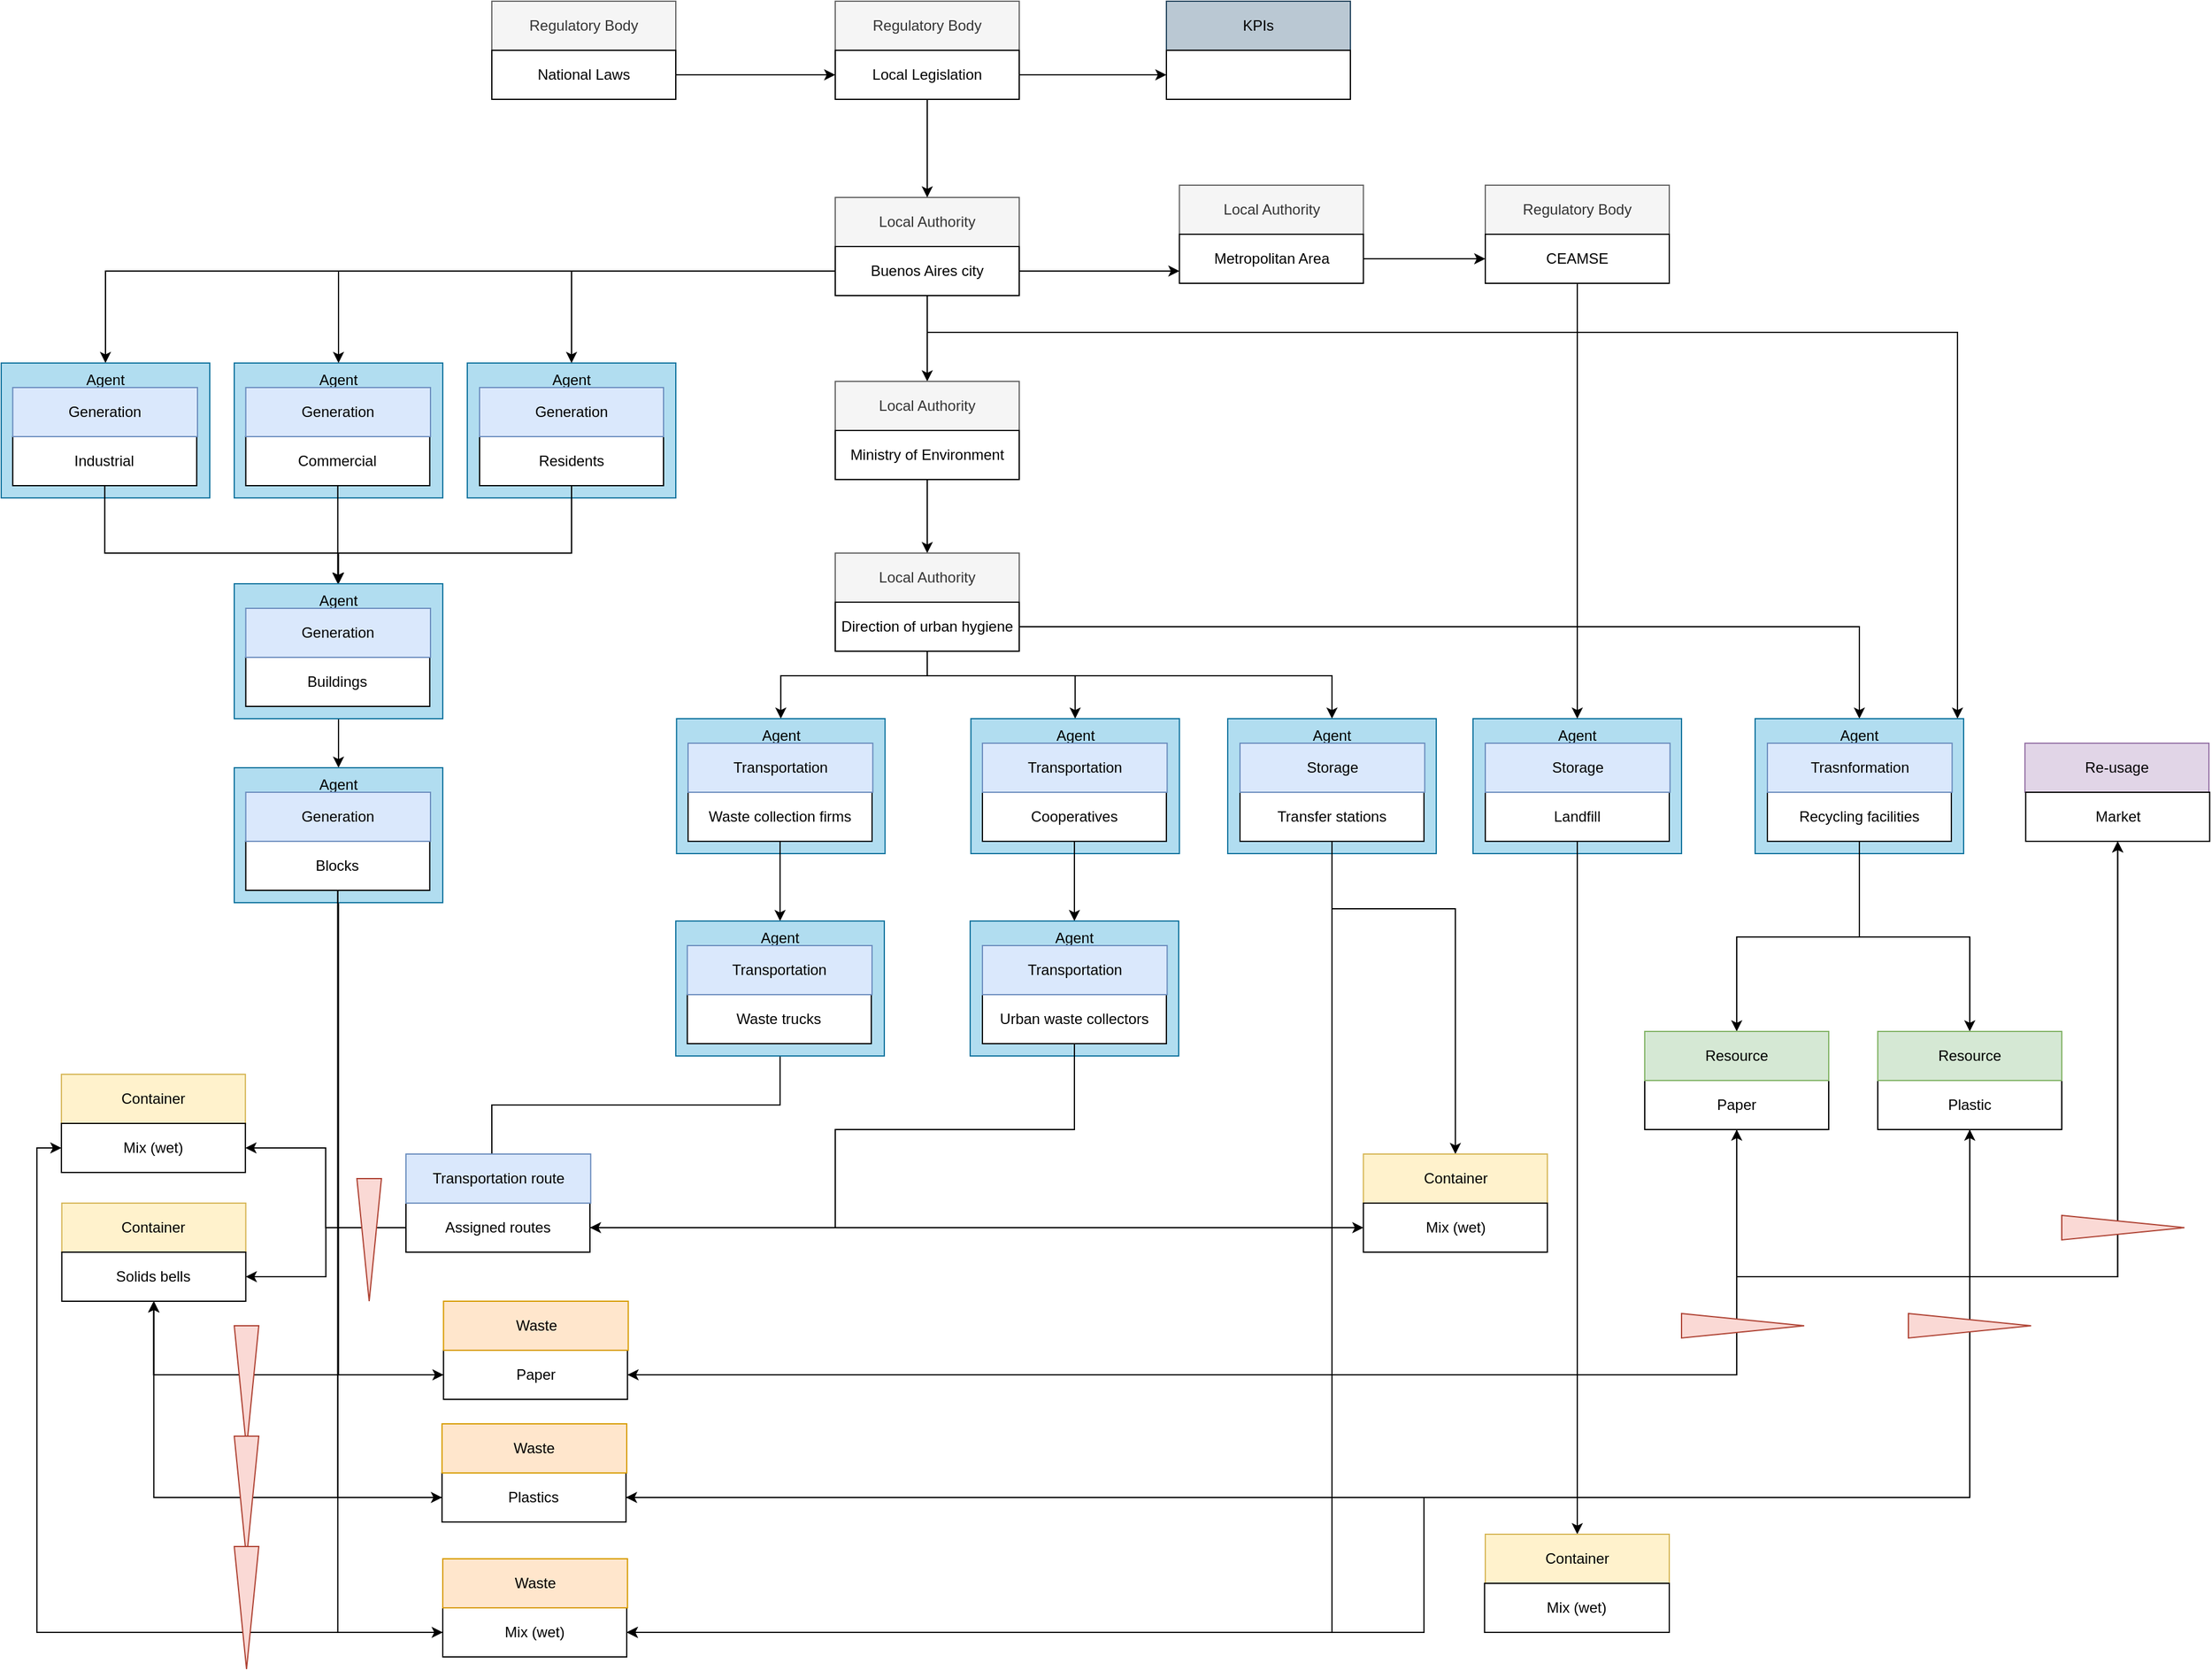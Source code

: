 <mxfile version="13.9.9" type="device"><diagram id="C5RBs43oDa-KdzZeNtuy" name="Urban Pickers"><mxGraphModel dx="3376" dy="2589" grid="1" gridSize="10" guides="1" tooltips="1" connect="1" arrows="1" fold="1" page="1" pageScale="1" pageWidth="827" pageHeight="1169" math="0" shadow="0"><root><mxCell id="WIyWlLk6GJQsqaUBKTNV-0"/><mxCell id="WIyWlLk6GJQsqaUBKTNV-1" parent="WIyWlLk6GJQsqaUBKTNV-0"/><mxCell id="i1EHmoG-9ypWkOmckX31-92" value="Agent" style="rounded=0;whiteSpace=wrap;html=1;fillColor=#b1ddf0;strokeColor=#10739e;verticalAlign=top;" vertex="1" parent="WIyWlLk6GJQsqaUBKTNV-1"><mxGeometry x="-90" y="-645" width="170" height="110" as="geometry"/></mxCell><mxCell id="i1EHmoG-9ypWkOmckX31-91" value="Agent" style="rounded=0;whiteSpace=wrap;html=1;fillColor=#b1ddf0;strokeColor=#10739e;verticalAlign=top;" vertex="1" parent="WIyWlLk6GJQsqaUBKTNV-1"><mxGeometry x="-280" y="-645" width="170" height="110" as="geometry"/></mxCell><mxCell id="i1EHmoG-9ypWkOmckX31-54" value="" style="group" vertex="1" connectable="0" parent="WIyWlLk6GJQsqaUBKTNV-1"><mxGeometry x="210" y="-940" width="160" height="80" as="geometry"/></mxCell><mxCell id="i1EHmoG-9ypWkOmckX31-49" value="Regulatory Body" style="rounded=0;whiteSpace=wrap;html=1;fillColor=#f5f5f5;strokeColor=#666666;fontColor=#333333;" vertex="1" parent="i1EHmoG-9ypWkOmckX31-54"><mxGeometry width="150" height="40" as="geometry"/></mxCell><mxCell id="i1EHmoG-9ypWkOmckX31-51" value="Local Legislation" style="rounded=0;whiteSpace=wrap;html=1;" vertex="1" parent="i1EHmoG-9ypWkOmckX31-54"><mxGeometry y="40" width="150" height="40" as="geometry"/></mxCell><mxCell id="i1EHmoG-9ypWkOmckX31-55" value="Local Authority" style="rounded=0;whiteSpace=wrap;html=1;fillColor=#f5f5f5;strokeColor=#666666;fontColor=#333333;" vertex="1" parent="WIyWlLk6GJQsqaUBKTNV-1"><mxGeometry x="210" y="-780" width="150" height="40" as="geometry"/></mxCell><mxCell id="i1EHmoG-9ypWkOmckX31-77" style="edgeStyle=orthogonalEdgeStyle;rounded=0;orthogonalLoop=1;jettySize=auto;html=1;entryX=0;entryY=0.75;entryDx=0;entryDy=0;" edge="1" parent="WIyWlLk6GJQsqaUBKTNV-1" source="i1EHmoG-9ypWkOmckX31-56" target="i1EHmoG-9ypWkOmckX31-73"><mxGeometry relative="1" as="geometry"/></mxCell><mxCell id="i1EHmoG-9ypWkOmckX31-79" style="edgeStyle=orthogonalEdgeStyle;rounded=0;orthogonalLoop=1;jettySize=auto;html=1;" edge="1" parent="WIyWlLk6GJQsqaUBKTNV-1" source="i1EHmoG-9ypWkOmckX31-56" target="i1EHmoG-9ypWkOmckX31-68"><mxGeometry relative="1" as="geometry"/></mxCell><mxCell id="i1EHmoG-9ypWkOmckX31-109" style="edgeStyle=orthogonalEdgeStyle;rounded=0;orthogonalLoop=1;jettySize=auto;html=1;entryX=0.5;entryY=0;entryDx=0;entryDy=0;" edge="1" parent="WIyWlLk6GJQsqaUBKTNV-1" source="i1EHmoG-9ypWkOmckX31-56" target="i1EHmoG-9ypWkOmckX31-93"><mxGeometry relative="1" as="geometry"/></mxCell><mxCell id="i1EHmoG-9ypWkOmckX31-110" style="edgeStyle=orthogonalEdgeStyle;rounded=0;orthogonalLoop=1;jettySize=auto;html=1;entryX=0.5;entryY=0;entryDx=0;entryDy=0;" edge="1" parent="WIyWlLk6GJQsqaUBKTNV-1" source="i1EHmoG-9ypWkOmckX31-56" target="i1EHmoG-9ypWkOmckX31-91"><mxGeometry relative="1" as="geometry"/></mxCell><mxCell id="i1EHmoG-9ypWkOmckX31-111" style="edgeStyle=orthogonalEdgeStyle;rounded=0;orthogonalLoop=1;jettySize=auto;html=1;entryX=0.5;entryY=0;entryDx=0;entryDy=0;" edge="1" parent="WIyWlLk6GJQsqaUBKTNV-1" source="i1EHmoG-9ypWkOmckX31-56" target="i1EHmoG-9ypWkOmckX31-92"><mxGeometry relative="1" as="geometry"/></mxCell><mxCell id="i1EHmoG-9ypWkOmckX31-236" style="edgeStyle=orthogonalEdgeStyle;rounded=0;orthogonalLoop=1;jettySize=auto;html=1;" edge="1" parent="WIyWlLk6GJQsqaUBKTNV-1" source="i1EHmoG-9ypWkOmckX31-56" target="i1EHmoG-9ypWkOmckX31-170"><mxGeometry relative="1" as="geometry"><Array as="points"><mxPoint x="285" y="-670"/><mxPoint x="1125" y="-670"/></Array></mxGeometry></mxCell><mxCell id="i1EHmoG-9ypWkOmckX31-56" value="Buenos Aires city" style="rounded=0;whiteSpace=wrap;html=1;" vertex="1" parent="WIyWlLk6GJQsqaUBKTNV-1"><mxGeometry x="210" y="-740" width="150" height="40" as="geometry"/></mxCell><mxCell id="i1EHmoG-9ypWkOmckX31-57" value="" style="group" vertex="1" connectable="0" parent="WIyWlLk6GJQsqaUBKTNV-1"><mxGeometry x="-70" y="-940" width="150" height="80" as="geometry"/></mxCell><mxCell id="i1EHmoG-9ypWkOmckX31-52" value="Regulatory Body" style="rounded=0;whiteSpace=wrap;html=1;fillColor=#f5f5f5;strokeColor=#666666;fontColor=#333333;" vertex="1" parent="i1EHmoG-9ypWkOmckX31-57"><mxGeometry width="150" height="40" as="geometry"/></mxCell><mxCell id="i1EHmoG-9ypWkOmckX31-53" value="National Laws" style="rounded=0;whiteSpace=wrap;html=1;" vertex="1" parent="i1EHmoG-9ypWkOmckX31-57"><mxGeometry y="40" width="150" height="40" as="geometry"/></mxCell><mxCell id="i1EHmoG-9ypWkOmckX31-59" value="KPIs" style="rounded=0;whiteSpace=wrap;html=1;fillColor=#bac8d3;strokeColor=#23445d;" vertex="1" parent="WIyWlLk6GJQsqaUBKTNV-1"><mxGeometry x="480" y="-940" width="150" height="40" as="geometry"/></mxCell><mxCell id="i1EHmoG-9ypWkOmckX31-60" value="" style="rounded=0;whiteSpace=wrap;html=1;" vertex="1" parent="WIyWlLk6GJQsqaUBKTNV-1"><mxGeometry x="480" y="-900" width="150" height="40" as="geometry"/></mxCell><mxCell id="i1EHmoG-9ypWkOmckX31-64" style="edgeStyle=orthogonalEdgeStyle;rounded=0;orthogonalLoop=1;jettySize=auto;html=1;" edge="1" parent="WIyWlLk6GJQsqaUBKTNV-1" source="i1EHmoG-9ypWkOmckX31-53" target="i1EHmoG-9ypWkOmckX31-51"><mxGeometry relative="1" as="geometry"/></mxCell><mxCell id="i1EHmoG-9ypWkOmckX31-66" style="edgeStyle=orthogonalEdgeStyle;rounded=0;orthogonalLoop=1;jettySize=auto;html=1;" edge="1" parent="WIyWlLk6GJQsqaUBKTNV-1" source="i1EHmoG-9ypWkOmckX31-51" target="i1EHmoG-9ypWkOmckX31-60"><mxGeometry relative="1" as="geometry"/></mxCell><mxCell id="i1EHmoG-9ypWkOmckX31-67" style="edgeStyle=orthogonalEdgeStyle;rounded=0;orthogonalLoop=1;jettySize=auto;html=1;" edge="1" parent="WIyWlLk6GJQsqaUBKTNV-1" source="i1EHmoG-9ypWkOmckX31-51" target="i1EHmoG-9ypWkOmckX31-55"><mxGeometry relative="1" as="geometry"/></mxCell><mxCell id="i1EHmoG-9ypWkOmckX31-68" value="Local Authority" style="rounded=0;whiteSpace=wrap;html=1;fillColor=#f5f5f5;strokeColor=#666666;fontColor=#333333;" vertex="1" parent="WIyWlLk6GJQsqaUBKTNV-1"><mxGeometry x="210" y="-630" width="150" height="40" as="geometry"/></mxCell><mxCell id="i1EHmoG-9ypWkOmckX31-80" style="edgeStyle=orthogonalEdgeStyle;rounded=0;orthogonalLoop=1;jettySize=auto;html=1;exitX=0.5;exitY=1;exitDx=0;exitDy=0;" edge="1" parent="WIyWlLk6GJQsqaUBKTNV-1" source="i1EHmoG-9ypWkOmckX31-69" target="i1EHmoG-9ypWkOmckX31-70"><mxGeometry relative="1" as="geometry"/></mxCell><mxCell id="i1EHmoG-9ypWkOmckX31-69" value="Ministry of Environment" style="rounded=0;whiteSpace=wrap;html=1;" vertex="1" parent="WIyWlLk6GJQsqaUBKTNV-1"><mxGeometry x="210" y="-590" width="150" height="40" as="geometry"/></mxCell><mxCell id="i1EHmoG-9ypWkOmckX31-70" value="Local Authority" style="rounded=0;whiteSpace=wrap;html=1;fillColor=#f5f5f5;strokeColor=#666666;fontColor=#333333;" vertex="1" parent="WIyWlLk6GJQsqaUBKTNV-1"><mxGeometry x="210" y="-490" width="150" height="40" as="geometry"/></mxCell><mxCell id="i1EHmoG-9ypWkOmckX31-118" style="edgeStyle=orthogonalEdgeStyle;rounded=0;orthogonalLoop=1;jettySize=auto;html=1;entryX=0.5;entryY=0;entryDx=0;entryDy=0;" edge="1" parent="WIyWlLk6GJQsqaUBKTNV-1" source="i1EHmoG-9ypWkOmckX31-71" target="i1EHmoG-9ypWkOmckX31-112"><mxGeometry relative="1" as="geometry"><Array as="points"><mxPoint x="285" y="-390"/><mxPoint x="406" y="-390"/></Array></mxGeometry></mxCell><mxCell id="i1EHmoG-9ypWkOmckX31-119" style="edgeStyle=orthogonalEdgeStyle;rounded=0;orthogonalLoop=1;jettySize=auto;html=1;entryX=0.5;entryY=0;entryDx=0;entryDy=0;" edge="1" parent="WIyWlLk6GJQsqaUBKTNV-1" source="i1EHmoG-9ypWkOmckX31-71" target="i1EHmoG-9ypWkOmckX31-115"><mxGeometry relative="1" as="geometry"><Array as="points"><mxPoint x="285" y="-390"/><mxPoint x="166" y="-390"/></Array></mxGeometry></mxCell><mxCell id="i1EHmoG-9ypWkOmckX31-169" style="edgeStyle=orthogonalEdgeStyle;rounded=0;orthogonalLoop=1;jettySize=auto;html=1;" edge="1" parent="WIyWlLk6GJQsqaUBKTNV-1" source="i1EHmoG-9ypWkOmckX31-71" target="i1EHmoG-9ypWkOmckX31-166"><mxGeometry relative="1" as="geometry"><Array as="points"><mxPoint x="285" y="-390"/><mxPoint x="615" y="-390"/></Array></mxGeometry></mxCell><mxCell id="i1EHmoG-9ypWkOmckX31-238" style="edgeStyle=orthogonalEdgeStyle;rounded=0;orthogonalLoop=1;jettySize=auto;html=1;" edge="1" parent="WIyWlLk6GJQsqaUBKTNV-1" source="i1EHmoG-9ypWkOmckX31-71" target="i1EHmoG-9ypWkOmckX31-170"><mxGeometry relative="1" as="geometry"/></mxCell><mxCell id="i1EHmoG-9ypWkOmckX31-71" value="Direction of urban hygiene" style="rounded=0;whiteSpace=wrap;html=1;" vertex="1" parent="WIyWlLk6GJQsqaUBKTNV-1"><mxGeometry x="210" y="-450" width="150" height="40" as="geometry"/></mxCell><mxCell id="i1EHmoG-9ypWkOmckX31-72" value="Local Authority" style="rounded=0;whiteSpace=wrap;html=1;fillColor=#f5f5f5;strokeColor=#666666;fontColor=#333333;" vertex="1" parent="WIyWlLk6GJQsqaUBKTNV-1"><mxGeometry x="490.62" y="-790" width="150" height="40" as="geometry"/></mxCell><mxCell id="i1EHmoG-9ypWkOmckX31-203" style="edgeStyle=orthogonalEdgeStyle;rounded=0;orthogonalLoop=1;jettySize=auto;html=1;entryX=0;entryY=0.5;entryDx=0;entryDy=0;" edge="1" parent="WIyWlLk6GJQsqaUBKTNV-1" source="i1EHmoG-9ypWkOmckX31-73" target="i1EHmoG-9ypWkOmckX31-76"><mxGeometry relative="1" as="geometry"/></mxCell><mxCell id="i1EHmoG-9ypWkOmckX31-73" value="Metropolitan Area" style="rounded=0;whiteSpace=wrap;html=1;" vertex="1" parent="WIyWlLk6GJQsqaUBKTNV-1"><mxGeometry x="490.62" y="-750" width="150" height="40" as="geometry"/></mxCell><mxCell id="i1EHmoG-9ypWkOmckX31-74" value="" style="group" vertex="1" connectable="0" parent="WIyWlLk6GJQsqaUBKTNV-1"><mxGeometry x="740" y="-790" width="150" height="80" as="geometry"/></mxCell><mxCell id="i1EHmoG-9ypWkOmckX31-75" value="Regulatory Body" style="rounded=0;whiteSpace=wrap;html=1;fillColor=#f5f5f5;strokeColor=#666666;fontColor=#333333;" vertex="1" parent="i1EHmoG-9ypWkOmckX31-74"><mxGeometry width="150" height="40" as="geometry"/></mxCell><mxCell id="i1EHmoG-9ypWkOmckX31-76" value="CEAMSE" style="rounded=0;whiteSpace=wrap;html=1;" vertex="1" parent="i1EHmoG-9ypWkOmckX31-74"><mxGeometry y="40" width="150" height="40" as="geometry"/></mxCell><mxCell id="i1EHmoG-9ypWkOmckX31-140" style="edgeStyle=orthogonalEdgeStyle;rounded=0;orthogonalLoop=1;jettySize=auto;html=1;" edge="1" parent="WIyWlLk6GJQsqaUBKTNV-1" source="i1EHmoG-9ypWkOmckX31-83" target="i1EHmoG-9ypWkOmckX31-96"><mxGeometry relative="1" as="geometry"><Array as="points"><mxPoint x="-5" y="-490"/><mxPoint x="-195" y="-490"/></Array></mxGeometry></mxCell><mxCell id="i1EHmoG-9ypWkOmckX31-83" value="Residents" style="rounded=0;whiteSpace=wrap;html=1;" vertex="1" parent="WIyWlLk6GJQsqaUBKTNV-1"><mxGeometry x="-80" y="-585" width="150" height="40" as="geometry"/></mxCell><mxCell id="i1EHmoG-9ypWkOmckX31-82" value="Generation" style="rounded=0;whiteSpace=wrap;html=1;fillColor=#dae8fc;strokeColor=#6c8ebf;" vertex="1" parent="WIyWlLk6GJQsqaUBKTNV-1"><mxGeometry x="-80" y="-625" width="150" height="40" as="geometry"/></mxCell><mxCell id="i1EHmoG-9ypWkOmckX31-106" style="edgeStyle=orthogonalEdgeStyle;rounded=0;orthogonalLoop=1;jettySize=auto;html=1;" edge="1" parent="WIyWlLk6GJQsqaUBKTNV-1" source="i1EHmoG-9ypWkOmckX31-89"><mxGeometry relative="1" as="geometry"><mxPoint x="-195.62" y="-465" as="targetPoint"/></mxGeometry></mxCell><mxCell id="i1EHmoG-9ypWkOmckX31-89" value="Commercial" style="rounded=0;whiteSpace=wrap;html=1;" vertex="1" parent="WIyWlLk6GJQsqaUBKTNV-1"><mxGeometry x="-270.62" y="-585" width="150" height="40" as="geometry"/></mxCell><mxCell id="i1EHmoG-9ypWkOmckX31-90" value="Generation" style="rounded=0;whiteSpace=wrap;html=1;fillColor=#dae8fc;strokeColor=#6c8ebf;" vertex="1" parent="WIyWlLk6GJQsqaUBKTNV-1"><mxGeometry x="-270.62" y="-625" width="150.62" height="40" as="geometry"/></mxCell><mxCell id="i1EHmoG-9ypWkOmckX31-93" value="Agent" style="rounded=0;whiteSpace=wrap;html=1;fillColor=#b1ddf0;strokeColor=#10739e;verticalAlign=top;" vertex="1" parent="WIyWlLk6GJQsqaUBKTNV-1"><mxGeometry x="-470" y="-645" width="170" height="110" as="geometry"/></mxCell><mxCell id="i1EHmoG-9ypWkOmckX31-102" style="edgeStyle=orthogonalEdgeStyle;rounded=0;orthogonalLoop=1;jettySize=auto;html=1;entryX=0.5;entryY=0;entryDx=0;entryDy=0;" edge="1" parent="WIyWlLk6GJQsqaUBKTNV-1" source="i1EHmoG-9ypWkOmckX31-94" target="i1EHmoG-9ypWkOmckX31-96"><mxGeometry relative="1" as="geometry"><Array as="points"><mxPoint x="-386" y="-490"/><mxPoint x="-195" y="-490"/></Array></mxGeometry></mxCell><mxCell id="i1EHmoG-9ypWkOmckX31-94" value="Industrial" style="rounded=0;whiteSpace=wrap;html=1;" vertex="1" parent="WIyWlLk6GJQsqaUBKTNV-1"><mxGeometry x="-460.62" y="-585" width="150" height="40" as="geometry"/></mxCell><mxCell id="i1EHmoG-9ypWkOmckX31-95" value="Generation" style="rounded=0;whiteSpace=wrap;html=1;fillColor=#dae8fc;strokeColor=#6c8ebf;" vertex="1" parent="WIyWlLk6GJQsqaUBKTNV-1"><mxGeometry x="-460.62" y="-625" width="150.62" height="40" as="geometry"/></mxCell><mxCell id="i1EHmoG-9ypWkOmckX31-142" style="edgeStyle=orthogonalEdgeStyle;rounded=0;orthogonalLoop=1;jettySize=auto;html=1;exitX=0.5;exitY=1;exitDx=0;exitDy=0;entryX=0.5;entryY=0;entryDx=0;entryDy=0;" edge="1" parent="WIyWlLk6GJQsqaUBKTNV-1" source="i1EHmoG-9ypWkOmckX31-96" target="i1EHmoG-9ypWkOmckX31-99"><mxGeometry relative="1" as="geometry"/></mxCell><mxCell id="i1EHmoG-9ypWkOmckX31-96" value="Agent" style="rounded=0;whiteSpace=wrap;html=1;fillColor=#b1ddf0;strokeColor=#10739e;verticalAlign=top;" vertex="1" parent="WIyWlLk6GJQsqaUBKTNV-1"><mxGeometry x="-280" y="-465" width="170" height="110" as="geometry"/></mxCell><mxCell id="i1EHmoG-9ypWkOmckX31-97" value="Buildings" style="rounded=0;whiteSpace=wrap;html=1;" vertex="1" parent="WIyWlLk6GJQsqaUBKTNV-1"><mxGeometry x="-270.62" y="-405" width="150" height="40" as="geometry"/></mxCell><mxCell id="i1EHmoG-9ypWkOmckX31-98" value="Generation" style="rounded=0;whiteSpace=wrap;html=1;fillColor=#dae8fc;strokeColor=#6c8ebf;" vertex="1" parent="WIyWlLk6GJQsqaUBKTNV-1"><mxGeometry x="-270.62" y="-445" width="150.62" height="40" as="geometry"/></mxCell><mxCell id="i1EHmoG-9ypWkOmckX31-221" style="edgeStyle=orthogonalEdgeStyle;rounded=0;orthogonalLoop=1;jettySize=auto;html=1;exitX=0.5;exitY=1;exitDx=0;exitDy=0;entryX=0;entryY=0.5;entryDx=0;entryDy=0;" edge="1" parent="WIyWlLk6GJQsqaUBKTNV-1" source="i1EHmoG-9ypWkOmckX31-99" target="i1EHmoG-9ypWkOmckX31-122"><mxGeometry relative="1" as="geometry"/></mxCell><mxCell id="i1EHmoG-9ypWkOmckX31-99" value="Agent" style="rounded=0;whiteSpace=wrap;html=1;fillColor=#b1ddf0;strokeColor=#10739e;verticalAlign=top;" vertex="1" parent="WIyWlLk6GJQsqaUBKTNV-1"><mxGeometry x="-280" y="-315" width="170" height="110" as="geometry"/></mxCell><mxCell id="i1EHmoG-9ypWkOmckX31-222" style="edgeStyle=orthogonalEdgeStyle;rounded=0;orthogonalLoop=1;jettySize=auto;html=1;entryX=0;entryY=0.5;entryDx=0;entryDy=0;" edge="1" parent="WIyWlLk6GJQsqaUBKTNV-1" source="i1EHmoG-9ypWkOmckX31-100" target="i1EHmoG-9ypWkOmckX31-124"><mxGeometry relative="1" as="geometry"><Array as="points"><mxPoint x="-196" y="280"/></Array></mxGeometry></mxCell><mxCell id="i1EHmoG-9ypWkOmckX31-223" style="edgeStyle=orthogonalEdgeStyle;rounded=0;orthogonalLoop=1;jettySize=auto;html=1;entryX=0;entryY=0.5;entryDx=0;entryDy=0;" edge="1" parent="WIyWlLk6GJQsqaUBKTNV-1" source="i1EHmoG-9ypWkOmckX31-100" target="i1EHmoG-9ypWkOmckX31-126"><mxGeometry relative="1" as="geometry"><Array as="points"><mxPoint x="-196" y="390"/></Array></mxGeometry></mxCell><mxCell id="i1EHmoG-9ypWkOmckX31-100" value="Blocks" style="rounded=0;whiteSpace=wrap;html=1;" vertex="1" parent="WIyWlLk6GJQsqaUBKTNV-1"><mxGeometry x="-270.62" y="-255" width="150" height="40" as="geometry"/></mxCell><mxCell id="i1EHmoG-9ypWkOmckX31-101" value="Generation" style="rounded=0;whiteSpace=wrap;html=1;fillColor=#dae8fc;strokeColor=#6c8ebf;" vertex="1" parent="WIyWlLk6GJQsqaUBKTNV-1"><mxGeometry x="-270.62" y="-295" width="150.62" height="40" as="geometry"/></mxCell><mxCell id="i1EHmoG-9ypWkOmckX31-112" value="Agent" style="rounded=0;whiteSpace=wrap;html=1;fillColor=#b1ddf0;strokeColor=#10739e;verticalAlign=top;" vertex="1" parent="WIyWlLk6GJQsqaUBKTNV-1"><mxGeometry x="320.62" y="-355" width="170" height="110" as="geometry"/></mxCell><mxCell id="i1EHmoG-9ypWkOmckX31-144" style="edgeStyle=orthogonalEdgeStyle;rounded=0;orthogonalLoop=1;jettySize=auto;html=1;exitX=0.5;exitY=1;exitDx=0;exitDy=0;" edge="1" parent="WIyWlLk6GJQsqaUBKTNV-1" source="i1EHmoG-9ypWkOmckX31-113" target="i1EHmoG-9ypWkOmckX31-133"><mxGeometry relative="1" as="geometry"><mxPoint x="404.977" y="-200" as="targetPoint"/></mxGeometry></mxCell><mxCell id="i1EHmoG-9ypWkOmckX31-113" value="Cooperatives" style="rounded=0;whiteSpace=wrap;html=1;" vertex="1" parent="WIyWlLk6GJQsqaUBKTNV-1"><mxGeometry x="330" y="-295" width="150" height="40" as="geometry"/></mxCell><mxCell id="i1EHmoG-9ypWkOmckX31-114" value="Transportation" style="rounded=0;whiteSpace=wrap;html=1;fillColor=#dae8fc;strokeColor=#6c8ebf;" vertex="1" parent="WIyWlLk6GJQsqaUBKTNV-1"><mxGeometry x="330" y="-335" width="150.62" height="40" as="geometry"/></mxCell><mxCell id="i1EHmoG-9ypWkOmckX31-115" value="Agent" style="rounded=0;whiteSpace=wrap;html=1;fillColor=#b1ddf0;strokeColor=#10739e;verticalAlign=top;" vertex="1" parent="WIyWlLk6GJQsqaUBKTNV-1"><mxGeometry x="80.62" y="-355" width="170" height="110" as="geometry"/></mxCell><mxCell id="i1EHmoG-9ypWkOmckX31-161" style="edgeStyle=orthogonalEdgeStyle;rounded=0;orthogonalLoop=1;jettySize=auto;html=1;exitX=0.5;exitY=1;exitDx=0;exitDy=0;" edge="1" parent="WIyWlLk6GJQsqaUBKTNV-1" source="i1EHmoG-9ypWkOmckX31-116" target="i1EHmoG-9ypWkOmckX31-157"><mxGeometry relative="1" as="geometry"/></mxCell><mxCell id="i1EHmoG-9ypWkOmckX31-116" value="Waste collection firms" style="rounded=0;whiteSpace=wrap;html=1;" vertex="1" parent="WIyWlLk6GJQsqaUBKTNV-1"><mxGeometry x="90" y="-295" width="150" height="40" as="geometry"/></mxCell><mxCell id="i1EHmoG-9ypWkOmckX31-117" value="Transportation" style="rounded=0;whiteSpace=wrap;html=1;fillColor=#dae8fc;strokeColor=#6c8ebf;" vertex="1" parent="WIyWlLk6GJQsqaUBKTNV-1"><mxGeometry x="90" y="-335" width="150.62" height="40" as="geometry"/></mxCell><mxCell id="i1EHmoG-9ypWkOmckX31-225" style="edgeStyle=orthogonalEdgeStyle;rounded=0;orthogonalLoop=1;jettySize=auto;html=1;entryX=0.5;entryY=1;entryDx=0;entryDy=0;" edge="1" parent="WIyWlLk6GJQsqaUBKTNV-1" source="i1EHmoG-9ypWkOmckX31-122" target="i1EHmoG-9ypWkOmckX31-147"><mxGeometry relative="1" as="geometry"/></mxCell><mxCell id="i1EHmoG-9ypWkOmckX31-228" style="edgeStyle=orthogonalEdgeStyle;rounded=0;orthogonalLoop=1;jettySize=auto;html=1;entryX=0.5;entryY=1;entryDx=0;entryDy=0;" edge="1" parent="WIyWlLk6GJQsqaUBKTNV-1" source="i1EHmoG-9ypWkOmckX31-122" target="i1EHmoG-9ypWkOmckX31-147"><mxGeometry relative="1" as="geometry"/></mxCell><mxCell id="i1EHmoG-9ypWkOmckX31-122" value="Paper" style="rounded=0;whiteSpace=wrap;html=1;" vertex="1" parent="WIyWlLk6GJQsqaUBKTNV-1"><mxGeometry x="-109.38" y="160" width="150" height="40" as="geometry"/></mxCell><mxCell id="i1EHmoG-9ypWkOmckX31-123" value="Waste" style="rounded=0;whiteSpace=wrap;html=1;fillColor=#ffe6cc;strokeColor=#d79b00;" vertex="1" parent="WIyWlLk6GJQsqaUBKTNV-1"><mxGeometry x="-109.38" y="120" width="150.62" height="40" as="geometry"/></mxCell><mxCell id="i1EHmoG-9ypWkOmckX31-227" style="edgeStyle=orthogonalEdgeStyle;rounded=0;orthogonalLoop=1;jettySize=auto;html=1;entryX=0.5;entryY=1;entryDx=0;entryDy=0;" edge="1" parent="WIyWlLk6GJQsqaUBKTNV-1" source="i1EHmoG-9ypWkOmckX31-124" target="i1EHmoG-9ypWkOmckX31-147"><mxGeometry relative="1" as="geometry"/></mxCell><mxCell id="i1EHmoG-9ypWkOmckX31-235" style="edgeStyle=orthogonalEdgeStyle;rounded=0;orthogonalLoop=1;jettySize=auto;html=1;entryX=0.5;entryY=1;entryDx=0;entryDy=0;" edge="1" parent="WIyWlLk6GJQsqaUBKTNV-1" source="i1EHmoG-9ypWkOmckX31-124" target="i1EHmoG-9ypWkOmckX31-189"><mxGeometry relative="1" as="geometry"/></mxCell><mxCell id="i1EHmoG-9ypWkOmckX31-124" value="Plastics" style="rounded=0;whiteSpace=wrap;html=1;" vertex="1" parent="WIyWlLk6GJQsqaUBKTNV-1"><mxGeometry x="-110.62" y="260" width="150" height="40" as="geometry"/></mxCell><mxCell id="i1EHmoG-9ypWkOmckX31-125" value="Waste" style="rounded=0;whiteSpace=wrap;html=1;fillColor=#ffe6cc;strokeColor=#d79b00;" vertex="1" parent="WIyWlLk6GJQsqaUBKTNV-1"><mxGeometry x="-110.62" y="220" width="150.62" height="40" as="geometry"/></mxCell><mxCell id="i1EHmoG-9ypWkOmckX31-224" style="edgeStyle=orthogonalEdgeStyle;rounded=0;orthogonalLoop=1;jettySize=auto;html=1;entryX=0;entryY=0.5;entryDx=0;entryDy=0;" edge="1" parent="WIyWlLk6GJQsqaUBKTNV-1" source="i1EHmoG-9ypWkOmckX31-126" target="i1EHmoG-9ypWkOmckX31-145"><mxGeometry relative="1" as="geometry"/></mxCell><mxCell id="i1EHmoG-9ypWkOmckX31-126" value="Mix (wet)" style="rounded=0;whiteSpace=wrap;html=1;" vertex="1" parent="WIyWlLk6GJQsqaUBKTNV-1"><mxGeometry x="-110" y="370" width="150" height="40" as="geometry"/></mxCell><mxCell id="i1EHmoG-9ypWkOmckX31-127" value="Waste" style="rounded=0;whiteSpace=wrap;html=1;fillColor=#ffe6cc;strokeColor=#d79b00;" vertex="1" parent="WIyWlLk6GJQsqaUBKTNV-1"><mxGeometry x="-110" y="330" width="150.62" height="40" as="geometry"/></mxCell><mxCell id="i1EHmoG-9ypWkOmckX31-132" value="Container" style="rounded=0;whiteSpace=wrap;html=1;fillColor=#fff2cc;strokeColor=#d6b656;" vertex="1" parent="WIyWlLk6GJQsqaUBKTNV-1"><mxGeometry x="-420.93" y="-65" width="150" height="40" as="geometry"/></mxCell><mxCell id="i1EHmoG-9ypWkOmckX31-133" value="Agent" style="rounded=0;whiteSpace=wrap;html=1;fillColor=#b1ddf0;strokeColor=#10739e;verticalAlign=top;" vertex="1" parent="WIyWlLk6GJQsqaUBKTNV-1"><mxGeometry x="320" y="-190" width="170" height="110" as="geometry"/></mxCell><mxCell id="i1EHmoG-9ypWkOmckX31-217" style="edgeStyle=orthogonalEdgeStyle;rounded=0;orthogonalLoop=1;jettySize=auto;html=1;entryX=1;entryY=0.5;entryDx=0;entryDy=0;" edge="1" parent="WIyWlLk6GJQsqaUBKTNV-1" source="i1EHmoG-9ypWkOmckX31-134" target="i1EHmoG-9ypWkOmckX31-214"><mxGeometry relative="1" as="geometry"><Array as="points"><mxPoint x="405" y="-20"/><mxPoint x="210" y="-20"/><mxPoint x="210" y="60"/></Array></mxGeometry></mxCell><mxCell id="i1EHmoG-9ypWkOmckX31-134" value="Urban waste collectors" style="rounded=0;whiteSpace=wrap;html=1;" vertex="1" parent="WIyWlLk6GJQsqaUBKTNV-1"><mxGeometry x="330" y="-130" width="150" height="40" as="geometry"/></mxCell><mxCell id="i1EHmoG-9ypWkOmckX31-135" value="Transportation" style="rounded=0;whiteSpace=wrap;html=1;fillColor=#dae8fc;strokeColor=#6c8ebf;" vertex="1" parent="WIyWlLk6GJQsqaUBKTNV-1"><mxGeometry x="330" y="-170" width="150.62" height="40" as="geometry"/></mxCell><mxCell id="i1EHmoG-9ypWkOmckX31-145" value="Mix (wet)" style="rounded=0;whiteSpace=wrap;html=1;" vertex="1" parent="WIyWlLk6GJQsqaUBKTNV-1"><mxGeometry x="-420.93" y="-25" width="150" height="40" as="geometry"/></mxCell><mxCell id="i1EHmoG-9ypWkOmckX31-146" value="Container" style="rounded=0;whiteSpace=wrap;html=1;fillColor=#fff2cc;strokeColor=#d6b656;" vertex="1" parent="WIyWlLk6GJQsqaUBKTNV-1"><mxGeometry x="-420.62" y="40" width="150" height="40" as="geometry"/></mxCell><mxCell id="i1EHmoG-9ypWkOmckX31-147" value="Solids bells" style="rounded=0;whiteSpace=wrap;html=1;" vertex="1" parent="WIyWlLk6GJQsqaUBKTNV-1"><mxGeometry x="-420.62" y="80" width="150" height="40" as="geometry"/></mxCell><mxCell id="i1EHmoG-9ypWkOmckX31-216" style="edgeStyle=orthogonalEdgeStyle;rounded=0;orthogonalLoop=1;jettySize=auto;html=1;exitX=0.5;exitY=1;exitDx=0;exitDy=0;entryX=0.465;entryY=0.5;entryDx=0;entryDy=0;entryPerimeter=0;" edge="1" parent="WIyWlLk6GJQsqaUBKTNV-1" source="i1EHmoG-9ypWkOmckX31-157" target="i1EHmoG-9ypWkOmckX31-215"><mxGeometry relative="1" as="geometry"/></mxCell><mxCell id="i1EHmoG-9ypWkOmckX31-157" value="Agent" style="rounded=0;whiteSpace=wrap;html=1;fillColor=#b1ddf0;strokeColor=#10739e;verticalAlign=top;" vertex="1" parent="WIyWlLk6GJQsqaUBKTNV-1"><mxGeometry x="80" y="-190" width="170" height="110" as="geometry"/></mxCell><mxCell id="i1EHmoG-9ypWkOmckX31-158" value="Waste trucks" style="rounded=0;whiteSpace=wrap;html=1;" vertex="1" parent="WIyWlLk6GJQsqaUBKTNV-1"><mxGeometry x="89.38" y="-130" width="150" height="40" as="geometry"/></mxCell><mxCell id="i1EHmoG-9ypWkOmckX31-159" value="Transportation" style="rounded=0;whiteSpace=wrap;html=1;fillColor=#dae8fc;strokeColor=#6c8ebf;" vertex="1" parent="WIyWlLk6GJQsqaUBKTNV-1"><mxGeometry x="89.38" y="-170" width="150.62" height="40" as="geometry"/></mxCell><mxCell id="i1EHmoG-9ypWkOmckX31-166" value="Agent" style="rounded=0;whiteSpace=wrap;html=1;fillColor=#b1ddf0;strokeColor=#10739e;verticalAlign=top;" vertex="1" parent="WIyWlLk6GJQsqaUBKTNV-1"><mxGeometry x="530" y="-355" width="170" height="110" as="geometry"/></mxCell><mxCell id="i1EHmoG-9ypWkOmckX31-201" style="edgeStyle=orthogonalEdgeStyle;rounded=0;orthogonalLoop=1;jettySize=auto;html=1;entryX=0.5;entryY=0;entryDx=0;entryDy=0;" edge="1" parent="WIyWlLk6GJQsqaUBKTNV-1" source="i1EHmoG-9ypWkOmckX31-167" target="i1EHmoG-9ypWkOmckX31-193"><mxGeometry relative="1" as="geometry"><Array as="points"><mxPoint x="615" y="-200"/><mxPoint x="716" y="-200"/></Array></mxGeometry></mxCell><mxCell id="i1EHmoG-9ypWkOmckX31-229" style="edgeStyle=orthogonalEdgeStyle;rounded=0;orthogonalLoop=1;jettySize=auto;html=1;entryX=1;entryY=0.5;entryDx=0;entryDy=0;" edge="1" parent="WIyWlLk6GJQsqaUBKTNV-1" source="i1EHmoG-9ypWkOmckX31-167" target="i1EHmoG-9ypWkOmckX31-122"><mxGeometry relative="1" as="geometry"><Array as="points"><mxPoint x="615" y="180"/></Array></mxGeometry></mxCell><mxCell id="i1EHmoG-9ypWkOmckX31-230" style="edgeStyle=orthogonalEdgeStyle;rounded=0;orthogonalLoop=1;jettySize=auto;html=1;entryX=1;entryY=0.5;entryDx=0;entryDy=0;" edge="1" parent="WIyWlLk6GJQsqaUBKTNV-1" source="i1EHmoG-9ypWkOmckX31-167" target="i1EHmoG-9ypWkOmckX31-124"><mxGeometry relative="1" as="geometry"><Array as="points"><mxPoint x="615" y="280"/></Array></mxGeometry></mxCell><mxCell id="i1EHmoG-9ypWkOmckX31-231" style="edgeStyle=orthogonalEdgeStyle;rounded=0;orthogonalLoop=1;jettySize=auto;html=1;entryX=1;entryY=0.5;entryDx=0;entryDy=0;" edge="1" parent="WIyWlLk6GJQsqaUBKTNV-1" source="i1EHmoG-9ypWkOmckX31-167" target="i1EHmoG-9ypWkOmckX31-126"><mxGeometry relative="1" as="geometry"><Array as="points"><mxPoint x="615" y="390"/></Array></mxGeometry></mxCell><mxCell id="i1EHmoG-9ypWkOmckX31-167" value="Transfer stations" style="rounded=0;whiteSpace=wrap;html=1;" vertex="1" parent="WIyWlLk6GJQsqaUBKTNV-1"><mxGeometry x="540" y="-295" width="150" height="40" as="geometry"/></mxCell><mxCell id="i1EHmoG-9ypWkOmckX31-168" value="Storage" style="rounded=0;whiteSpace=wrap;html=1;fillColor=#dae8fc;strokeColor=#6c8ebf;" vertex="1" parent="WIyWlLk6GJQsqaUBKTNV-1"><mxGeometry x="540" y="-335" width="150.62" height="40" as="geometry"/></mxCell><mxCell id="i1EHmoG-9ypWkOmckX31-170" value="Agent" style="rounded=0;whiteSpace=wrap;html=1;fillColor=#b1ddf0;strokeColor=#10739e;verticalAlign=top;" vertex="1" parent="WIyWlLk6GJQsqaUBKTNV-1"><mxGeometry x="960" y="-355" width="170" height="110" as="geometry"/></mxCell><mxCell id="i1EHmoG-9ypWkOmckX31-204" style="edgeStyle=orthogonalEdgeStyle;rounded=0;orthogonalLoop=1;jettySize=auto;html=1;" edge="1" parent="WIyWlLk6GJQsqaUBKTNV-1" source="i1EHmoG-9ypWkOmckX31-171" target="i1EHmoG-9ypWkOmckX31-188"><mxGeometry relative="1" as="geometry"><Array as="points"><mxPoint x="1045" y="-177"/><mxPoint x="945" y="-177"/></Array></mxGeometry></mxCell><mxCell id="i1EHmoG-9ypWkOmckX31-205" style="edgeStyle=orthogonalEdgeStyle;rounded=0;orthogonalLoop=1;jettySize=auto;html=1;" edge="1" parent="WIyWlLk6GJQsqaUBKTNV-1" source="i1EHmoG-9ypWkOmckX31-171" target="i1EHmoG-9ypWkOmckX31-190"><mxGeometry relative="1" as="geometry"><Array as="points"><mxPoint x="1045" y="-177"/><mxPoint x="1135" y="-177"/></Array></mxGeometry></mxCell><mxCell id="i1EHmoG-9ypWkOmckX31-171" value="Recycling facilities" style="rounded=0;whiteSpace=wrap;html=1;" vertex="1" parent="WIyWlLk6GJQsqaUBKTNV-1"><mxGeometry x="970" y="-295" width="150" height="40" as="geometry"/></mxCell><mxCell id="i1EHmoG-9ypWkOmckX31-172" value="Trasnformation" style="rounded=0;whiteSpace=wrap;html=1;fillColor=#dae8fc;strokeColor=#6c8ebf;" vertex="1" parent="WIyWlLk6GJQsqaUBKTNV-1"><mxGeometry x="970" y="-335" width="150.62" height="40" as="geometry"/></mxCell><mxCell id="i1EHmoG-9ypWkOmckX31-182" value="Agent" style="rounded=0;whiteSpace=wrap;html=1;fillColor=#b1ddf0;strokeColor=#10739e;verticalAlign=top;" vertex="1" parent="WIyWlLk6GJQsqaUBKTNV-1"><mxGeometry x="730" y="-355" width="170" height="110" as="geometry"/></mxCell><mxCell id="i1EHmoG-9ypWkOmckX31-200" style="edgeStyle=orthogonalEdgeStyle;rounded=0;orthogonalLoop=1;jettySize=auto;html=1;entryX=0.5;entryY=0;entryDx=0;entryDy=0;" edge="1" parent="WIyWlLk6GJQsqaUBKTNV-1" source="i1EHmoG-9ypWkOmckX31-183" target="i1EHmoG-9ypWkOmckX31-197"><mxGeometry relative="1" as="geometry"/></mxCell><mxCell id="i1EHmoG-9ypWkOmckX31-234" style="edgeStyle=orthogonalEdgeStyle;rounded=0;orthogonalLoop=1;jettySize=auto;html=1;" edge="1" parent="WIyWlLk6GJQsqaUBKTNV-1" source="i1EHmoG-9ypWkOmckX31-183"><mxGeometry relative="1" as="geometry"><mxPoint x="40" y="390" as="targetPoint"/><Array as="points"><mxPoint x="815" y="280"/><mxPoint x="690" y="280"/><mxPoint x="690" y="390"/></Array></mxGeometry></mxCell><mxCell id="i1EHmoG-9ypWkOmckX31-183" value="Landfill" style="rounded=0;whiteSpace=wrap;html=1;" vertex="1" parent="WIyWlLk6GJQsqaUBKTNV-1"><mxGeometry x="740" y="-295" width="150" height="40" as="geometry"/></mxCell><mxCell id="i1EHmoG-9ypWkOmckX31-184" value="Storage" style="rounded=0;whiteSpace=wrap;html=1;fillColor=#dae8fc;strokeColor=#6c8ebf;" vertex="1" parent="WIyWlLk6GJQsqaUBKTNV-1"><mxGeometry x="740" y="-335" width="150.62" height="40" as="geometry"/></mxCell><mxCell id="i1EHmoG-9ypWkOmckX31-185" style="edgeStyle=orthogonalEdgeStyle;rounded=0;orthogonalLoop=1;jettySize=auto;html=1;entryX=0.5;entryY=0;entryDx=0;entryDy=0;" edge="1" parent="WIyWlLk6GJQsqaUBKTNV-1" source="i1EHmoG-9ypWkOmckX31-76" target="i1EHmoG-9ypWkOmckX31-182"><mxGeometry relative="1" as="geometry"><Array as="points"><mxPoint x="815" y="-430"/><mxPoint x="815" y="-430"/></Array></mxGeometry></mxCell><mxCell id="i1EHmoG-9ypWkOmckX31-239" style="edgeStyle=orthogonalEdgeStyle;rounded=0;orthogonalLoop=1;jettySize=auto;html=1;exitX=0.5;exitY=1;exitDx=0;exitDy=0;entryX=0.5;entryY=1;entryDx=0;entryDy=0;" edge="1" parent="WIyWlLk6GJQsqaUBKTNV-1" source="i1EHmoG-9ypWkOmckX31-187" target="i1EHmoG-9ypWkOmckX31-192"><mxGeometry relative="1" as="geometry"><Array as="points"><mxPoint x="945" y="100"/><mxPoint x="1256" y="100"/></Array></mxGeometry></mxCell><mxCell id="i1EHmoG-9ypWkOmckX31-187" value="Paper" style="rounded=0;whiteSpace=wrap;html=1;" vertex="1" parent="WIyWlLk6GJQsqaUBKTNV-1"><mxGeometry x="870" y="-60" width="150" height="40" as="geometry"/></mxCell><mxCell id="i1EHmoG-9ypWkOmckX31-188" value="Resource" style="rounded=0;whiteSpace=wrap;html=1;fillColor=#d5e8d4;strokeColor=#82b366;" vertex="1" parent="WIyWlLk6GJQsqaUBKTNV-1"><mxGeometry x="870" y="-100" width="150" height="40" as="geometry"/></mxCell><mxCell id="i1EHmoG-9ypWkOmckX31-240" style="edgeStyle=orthogonalEdgeStyle;rounded=0;orthogonalLoop=1;jettySize=auto;html=1;entryX=0.5;entryY=1;entryDx=0;entryDy=0;" edge="1" parent="WIyWlLk6GJQsqaUBKTNV-1" source="i1EHmoG-9ypWkOmckX31-189" target="i1EHmoG-9ypWkOmckX31-192"><mxGeometry relative="1" as="geometry"><Array as="points"><mxPoint x="1135" y="100"/><mxPoint x="1256" y="100"/></Array></mxGeometry></mxCell><mxCell id="i1EHmoG-9ypWkOmckX31-189" value="Plastic" style="rounded=0;whiteSpace=wrap;html=1;" vertex="1" parent="WIyWlLk6GJQsqaUBKTNV-1"><mxGeometry x="1060" y="-60" width="150" height="40" as="geometry"/></mxCell><mxCell id="i1EHmoG-9ypWkOmckX31-190" value="Resource" style="rounded=0;whiteSpace=wrap;html=1;fillColor=#d5e8d4;strokeColor=#82b366;" vertex="1" parent="WIyWlLk6GJQsqaUBKTNV-1"><mxGeometry x="1060" y="-100" width="150" height="40" as="geometry"/></mxCell><mxCell id="i1EHmoG-9ypWkOmckX31-191" value="Re-usage" style="rounded=0;whiteSpace=wrap;html=1;fillColor=#e1d5e7;strokeColor=#9673a6;" vertex="1" parent="WIyWlLk6GJQsqaUBKTNV-1"><mxGeometry x="1180" y="-335" width="150" height="40" as="geometry"/></mxCell><mxCell id="i1EHmoG-9ypWkOmckX31-192" value="Market" style="rounded=0;whiteSpace=wrap;html=1;" vertex="1" parent="WIyWlLk6GJQsqaUBKTNV-1"><mxGeometry x="1180.62" y="-295" width="150" height="40" as="geometry"/></mxCell><mxCell id="i1EHmoG-9ypWkOmckX31-193" value="Container" style="rounded=0;whiteSpace=wrap;html=1;fillColor=#fff2cc;strokeColor=#d6b656;" vertex="1" parent="WIyWlLk6GJQsqaUBKTNV-1"><mxGeometry x="640.62" width="150" height="40" as="geometry"/></mxCell><mxCell id="i1EHmoG-9ypWkOmckX31-194" value="Mix (wet)" style="rounded=0;whiteSpace=wrap;html=1;" vertex="1" parent="WIyWlLk6GJQsqaUBKTNV-1"><mxGeometry x="640.62" y="40" width="150" height="40" as="geometry"/></mxCell><mxCell id="i1EHmoG-9ypWkOmckX31-197" value="Container" style="rounded=0;whiteSpace=wrap;html=1;fillColor=#fff2cc;strokeColor=#d6b656;" vertex="1" parent="WIyWlLk6GJQsqaUBKTNV-1"><mxGeometry x="740" y="310" width="150" height="40" as="geometry"/></mxCell><mxCell id="i1EHmoG-9ypWkOmckX31-198" value="Mix (wet)" style="rounded=0;whiteSpace=wrap;html=1;" vertex="1" parent="WIyWlLk6GJQsqaUBKTNV-1"><mxGeometry x="739.38" y="350" width="150.62" height="40" as="geometry"/></mxCell><mxCell id="i1EHmoG-9ypWkOmckX31-218" style="edgeStyle=orthogonalEdgeStyle;rounded=0;orthogonalLoop=1;jettySize=auto;html=1;entryX=1;entryY=0.5;entryDx=0;entryDy=0;" edge="1" parent="WIyWlLk6GJQsqaUBKTNV-1" source="i1EHmoG-9ypWkOmckX31-214" target="i1EHmoG-9ypWkOmckX31-145"><mxGeometry relative="1" as="geometry"/></mxCell><mxCell id="i1EHmoG-9ypWkOmckX31-219" style="edgeStyle=orthogonalEdgeStyle;rounded=0;orthogonalLoop=1;jettySize=auto;html=1;entryX=1;entryY=0.5;entryDx=0;entryDy=0;" edge="1" parent="WIyWlLk6GJQsqaUBKTNV-1" source="i1EHmoG-9ypWkOmckX31-214" target="i1EHmoG-9ypWkOmckX31-147"><mxGeometry relative="1" as="geometry"/></mxCell><mxCell id="i1EHmoG-9ypWkOmckX31-232" style="edgeStyle=orthogonalEdgeStyle;rounded=0;orthogonalLoop=1;jettySize=auto;html=1;entryX=0;entryY=0.5;entryDx=0;entryDy=0;" edge="1" parent="WIyWlLk6GJQsqaUBKTNV-1" source="i1EHmoG-9ypWkOmckX31-214" target="i1EHmoG-9ypWkOmckX31-194"><mxGeometry relative="1" as="geometry"/></mxCell><mxCell id="i1EHmoG-9ypWkOmckX31-214" value="Assigned routes" style="rounded=0;whiteSpace=wrap;html=1;" vertex="1" parent="WIyWlLk6GJQsqaUBKTNV-1"><mxGeometry x="-140" y="40" width="150" height="40" as="geometry"/></mxCell><mxCell id="i1EHmoG-9ypWkOmckX31-215" value="Transportation route" style="rounded=0;whiteSpace=wrap;html=1;fillColor=#dae8fc;strokeColor=#6c8ebf;" vertex="1" parent="WIyWlLk6GJQsqaUBKTNV-1"><mxGeometry x="-140" width="150.62" height="40" as="geometry"/></mxCell><mxCell id="i1EHmoG-9ypWkOmckX31-242" value="" style="triangle;whiteSpace=wrap;html=1;fillColor=#fad9d5;strokeColor=#ae4132;" vertex="1" parent="WIyWlLk6GJQsqaUBKTNV-1"><mxGeometry x="1210" y="50" width="100" height="20" as="geometry"/></mxCell><mxCell id="i1EHmoG-9ypWkOmckX31-244" style="edgeStyle=orthogonalEdgeStyle;rounded=0;orthogonalLoop=1;jettySize=auto;html=1;entryX=0.5;entryY=1;entryDx=0;entryDy=0;" edge="1" parent="WIyWlLk6GJQsqaUBKTNV-1" source="i1EHmoG-9ypWkOmckX31-122" target="i1EHmoG-9ypWkOmckX31-187"><mxGeometry relative="1" as="geometry"><mxPoint x="40.62" y="180.143" as="sourcePoint"/><mxPoint x="900" y="90" as="targetPoint"/></mxGeometry></mxCell><mxCell id="i1EHmoG-9ypWkOmckX31-245" value="" style="triangle;whiteSpace=wrap;html=1;fillColor=#fad9d5;strokeColor=#ae4132;" vertex="1" parent="WIyWlLk6GJQsqaUBKTNV-1"><mxGeometry x="1085" y="130" width="100" height="20" as="geometry"/></mxCell><mxCell id="i1EHmoG-9ypWkOmckX31-247" value="" style="triangle;whiteSpace=wrap;html=1;fillColor=#fad9d5;strokeColor=#ae4132;rotation=90;" vertex="1" parent="WIyWlLk6GJQsqaUBKTNV-1"><mxGeometry x="-220" y="60" width="100" height="20" as="geometry"/></mxCell><mxCell id="i1EHmoG-9ypWkOmckX31-248" value="" style="triangle;whiteSpace=wrap;html=1;fillColor=#fad9d5;strokeColor=#ae4132;" vertex="1" parent="WIyWlLk6GJQsqaUBKTNV-1"><mxGeometry x="900" y="130" width="100" height="20" as="geometry"/></mxCell><mxCell id="i1EHmoG-9ypWkOmckX31-249" value="" style="triangle;whiteSpace=wrap;html=1;fillColor=#fad9d5;strokeColor=#ae4132;rotation=90;" vertex="1" parent="WIyWlLk6GJQsqaUBKTNV-1"><mxGeometry x="-320" y="180" width="100" height="20" as="geometry"/></mxCell><mxCell id="i1EHmoG-9ypWkOmckX31-250" value="" style="triangle;whiteSpace=wrap;html=1;fillColor=#fad9d5;strokeColor=#ae4132;rotation=90;" vertex="1" parent="WIyWlLk6GJQsqaUBKTNV-1"><mxGeometry x="-320" y="200" width="100" as="geometry"/></mxCell><mxCell id="i1EHmoG-9ypWkOmckX31-252" value="" style="triangle;whiteSpace=wrap;html=1;fillColor=#fad9d5;strokeColor=#ae4132;rotation=90;" vertex="1" parent="WIyWlLk6GJQsqaUBKTNV-1"><mxGeometry x="-320" y="270" width="100" height="20" as="geometry"/></mxCell><mxCell id="i1EHmoG-9ypWkOmckX31-253" value="" style="triangle;whiteSpace=wrap;html=1;fillColor=#fad9d5;strokeColor=#ae4132;rotation=90;" vertex="1" parent="WIyWlLk6GJQsqaUBKTNV-1"><mxGeometry x="-320" y="360" width="100" height="20" as="geometry"/></mxCell></root></mxGraphModel></diagram></mxfile>